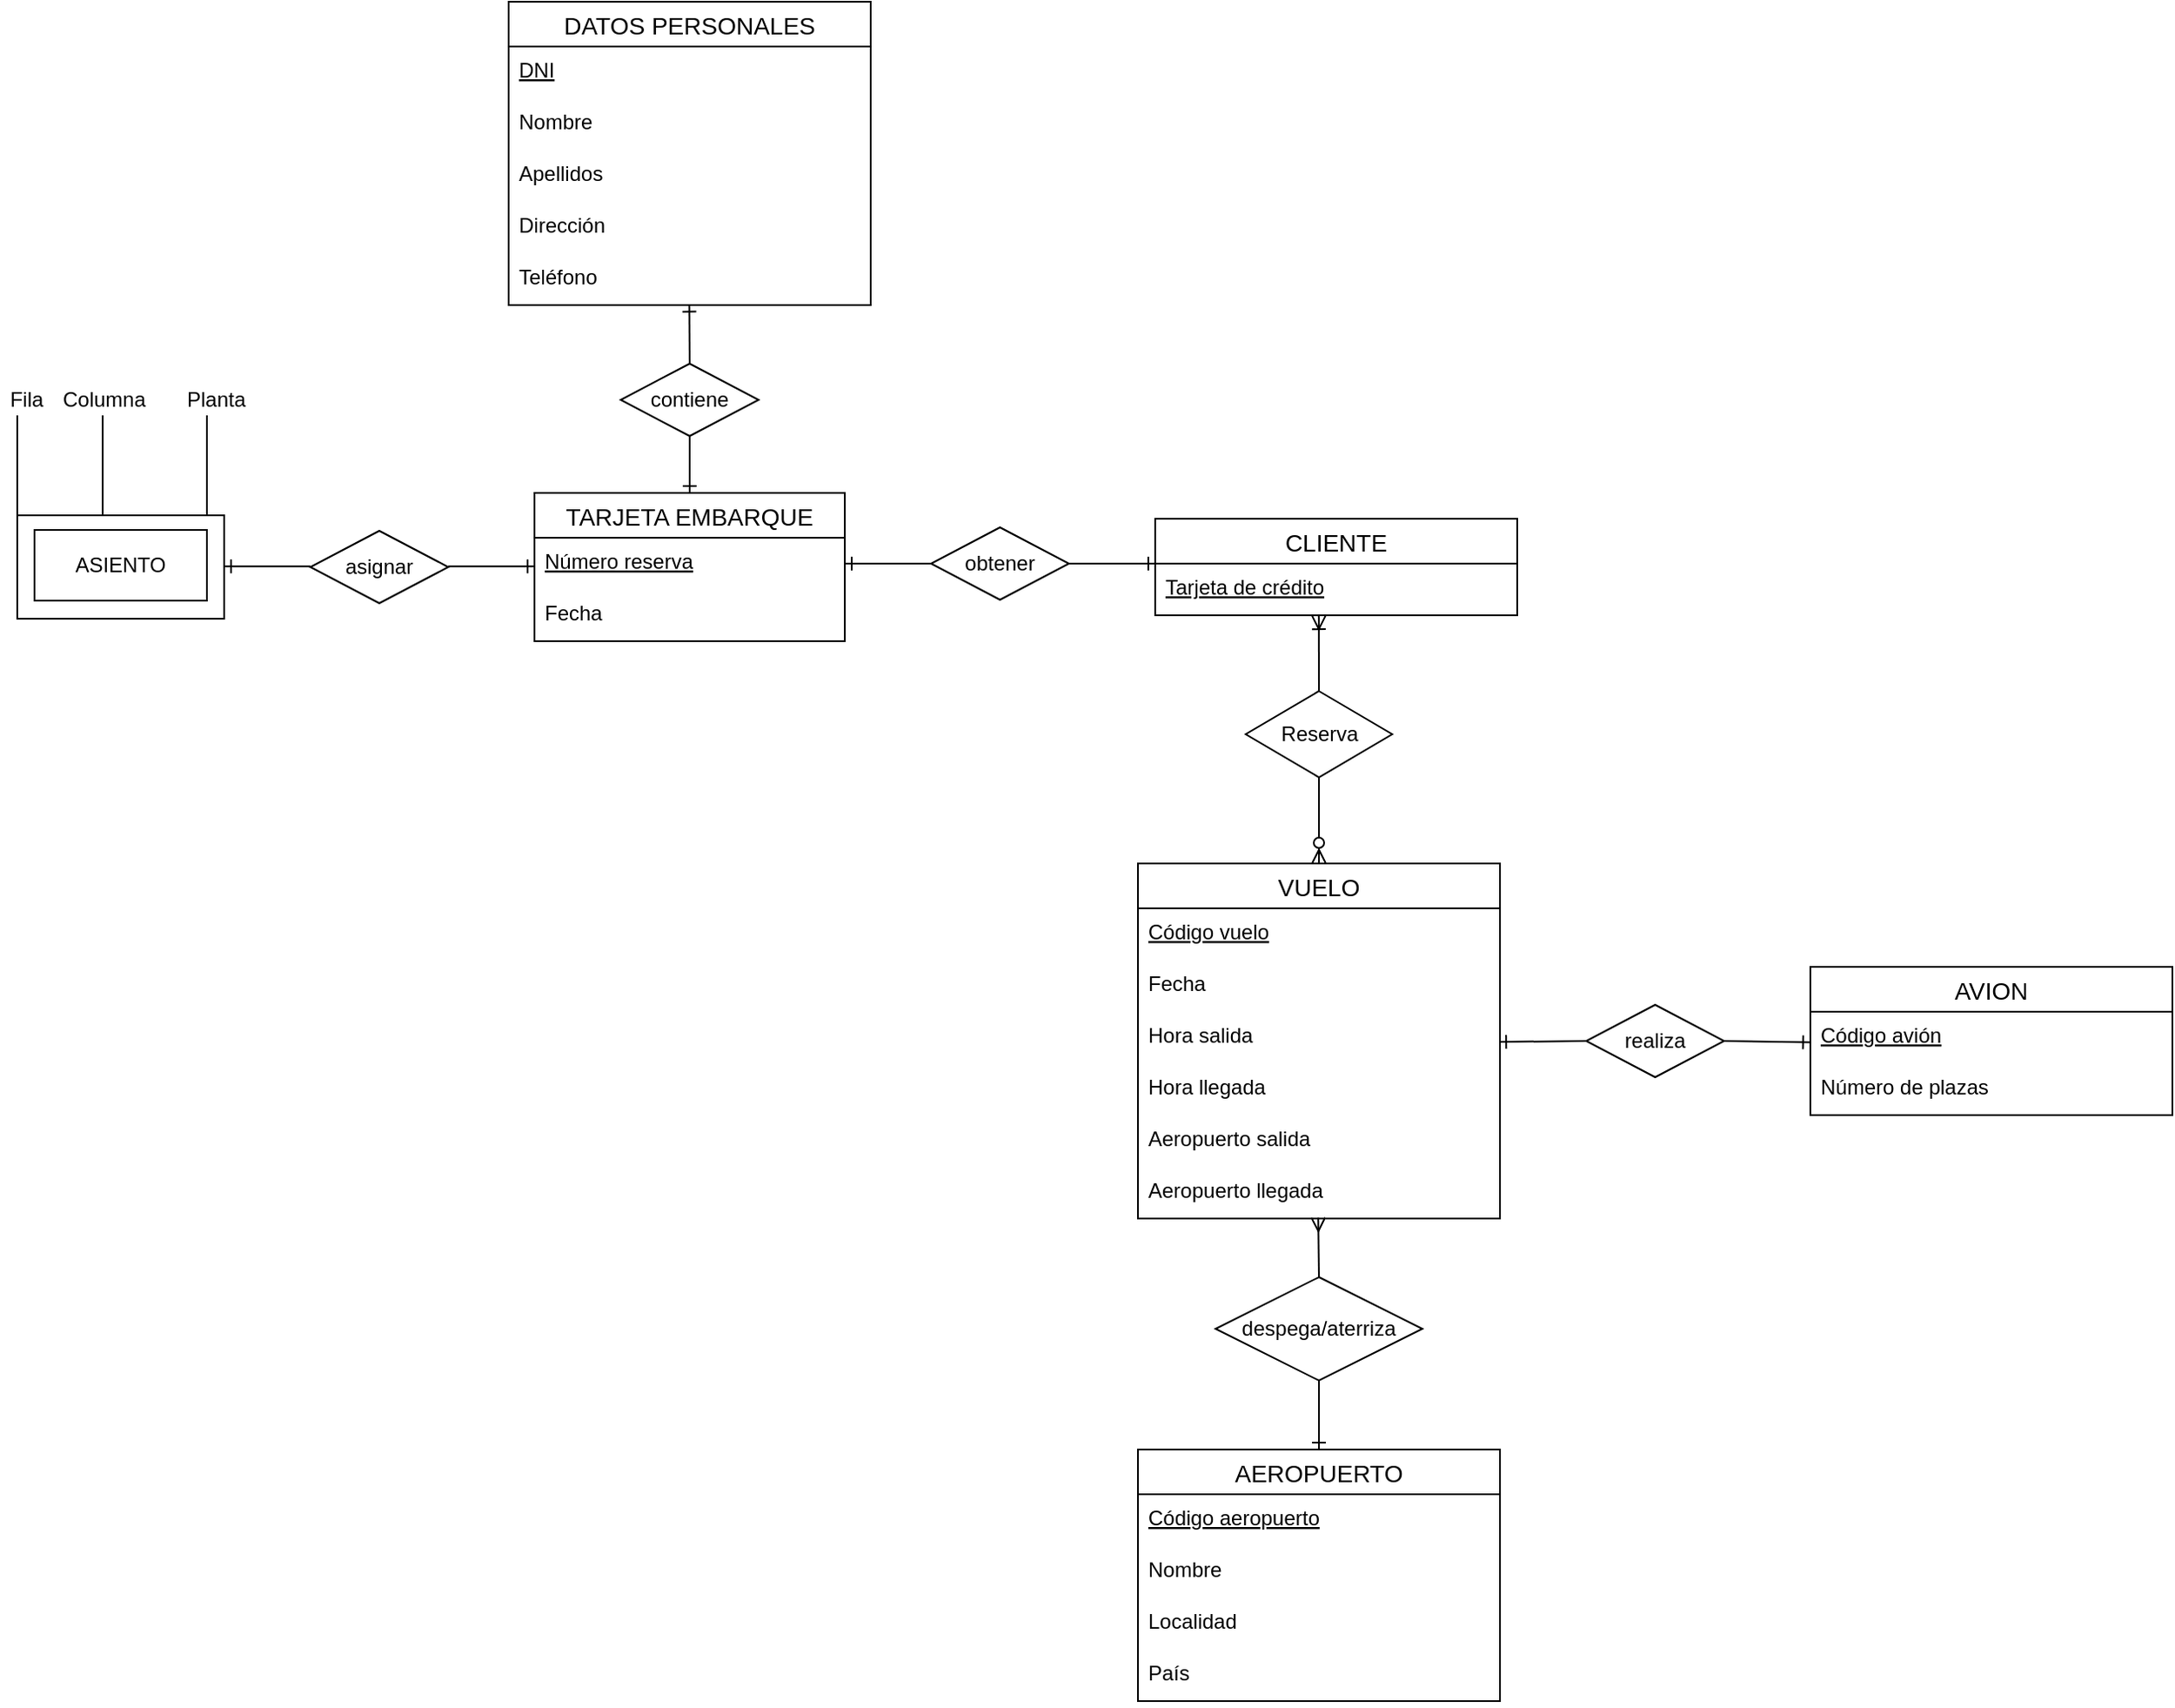 <mxfile version="17.4.6" type="device"><diagram id="R2lEEEUBdFMjLlhIrx00" name="Page-1"><mxGraphModel dx="1237" dy="1763" grid="1" gridSize="10" guides="1" tooltips="1" connect="1" arrows="1" fold="1" page="1" pageScale="1" pageWidth="850" pageHeight="1100" math="0" shadow="0" extFonts="Permanent Marker^https://fonts.googleapis.com/css?family=Permanent+Marker"><root><mxCell id="0"/><mxCell id="1" parent="0"/><mxCell id="2qilHNE_ruVfdeMMIv5n-1" value="DATOS PERSONALES" style="swimlane;fontStyle=0;childLayout=stackLayout;horizontal=1;startSize=26;horizontalStack=0;resizeParent=1;resizeParentMax=0;resizeLast=0;collapsible=1;marginBottom=0;align=center;fontSize=14;" vertex="1" parent="1"><mxGeometry x="375" y="-100" width="210" height="176" as="geometry"/></mxCell><mxCell id="2qilHNE_ruVfdeMMIv5n-2" value="DNI" style="text;strokeColor=none;fillColor=none;spacingLeft=4;spacingRight=4;overflow=hidden;rotatable=0;points=[[0,0.5],[1,0.5]];portConstraint=eastwest;fontSize=12;fontStyle=4" vertex="1" parent="2qilHNE_ruVfdeMMIv5n-1"><mxGeometry y="26" width="210" height="30" as="geometry"/></mxCell><mxCell id="2qilHNE_ruVfdeMMIv5n-3" value="Nombre" style="text;strokeColor=none;fillColor=none;spacingLeft=4;spacingRight=4;overflow=hidden;rotatable=0;points=[[0,0.5],[1,0.5]];portConstraint=eastwest;fontSize=12;" vertex="1" parent="2qilHNE_ruVfdeMMIv5n-1"><mxGeometry y="56" width="210" height="30" as="geometry"/></mxCell><mxCell id="2qilHNE_ruVfdeMMIv5n-4" value="Apellidos" style="text;strokeColor=none;fillColor=none;spacingLeft=4;spacingRight=4;overflow=hidden;rotatable=0;points=[[0,0.5],[1,0.5]];portConstraint=eastwest;fontSize=12;" vertex="1" parent="2qilHNE_ruVfdeMMIv5n-1"><mxGeometry y="86" width="210" height="30" as="geometry"/></mxCell><mxCell id="2qilHNE_ruVfdeMMIv5n-13" value="Dirección" style="text;strokeColor=none;fillColor=none;spacingLeft=4;spacingRight=4;overflow=hidden;rotatable=0;points=[[0,0.5],[1,0.5]];portConstraint=eastwest;fontSize=12;" vertex="1" parent="2qilHNE_ruVfdeMMIv5n-1"><mxGeometry y="116" width="210" height="30" as="geometry"/></mxCell><mxCell id="2qilHNE_ruVfdeMMIv5n-14" value="Teléfono" style="text;strokeColor=none;fillColor=none;spacingLeft=4;spacingRight=4;overflow=hidden;rotatable=0;points=[[0,0.5],[1,0.5]];portConstraint=eastwest;fontSize=12;" vertex="1" parent="2qilHNE_ruVfdeMMIv5n-1"><mxGeometry y="146" width="210" height="30" as="geometry"/></mxCell><mxCell id="2qilHNE_ruVfdeMMIv5n-9" value="TARJETA EMBARQUE" style="swimlane;fontStyle=0;childLayout=stackLayout;horizontal=1;startSize=26;horizontalStack=0;resizeParent=1;resizeParentMax=0;resizeLast=0;collapsible=1;marginBottom=0;align=center;fontSize=14;" vertex="1" parent="1"><mxGeometry x="390" y="185" width="180" height="86" as="geometry"/></mxCell><mxCell id="2qilHNE_ruVfdeMMIv5n-10" value="Número reserva" style="text;strokeColor=none;fillColor=none;spacingLeft=4;spacingRight=4;overflow=hidden;rotatable=0;points=[[0,0.5],[1,0.5]];portConstraint=eastwest;fontSize=12;fontStyle=4" vertex="1" parent="2qilHNE_ruVfdeMMIv5n-9"><mxGeometry y="26" width="180" height="30" as="geometry"/></mxCell><mxCell id="2qilHNE_ruVfdeMMIv5n-11" value="Fecha" style="text;strokeColor=none;fillColor=none;spacingLeft=4;spacingRight=4;overflow=hidden;rotatable=0;points=[[0,0.5],[1,0.5]];portConstraint=eastwest;fontSize=12;" vertex="1" parent="2qilHNE_ruVfdeMMIv5n-9"><mxGeometry y="56" width="180" height="30" as="geometry"/></mxCell><mxCell id="2qilHNE_ruVfdeMMIv5n-15" value="VUELO" style="swimlane;fontStyle=0;childLayout=stackLayout;horizontal=1;startSize=26;horizontalStack=0;resizeParent=1;resizeParentMax=0;resizeLast=0;collapsible=1;marginBottom=0;align=center;fontSize=14;" vertex="1" parent="1"><mxGeometry x="740" y="400" width="210" height="206" as="geometry"/></mxCell><mxCell id="2qilHNE_ruVfdeMMIv5n-16" value="Código vuelo" style="text;strokeColor=none;fillColor=none;spacingLeft=4;spacingRight=4;overflow=hidden;rotatable=0;points=[[0,0.5],[1,0.5]];portConstraint=eastwest;fontSize=12;fontStyle=4" vertex="1" parent="2qilHNE_ruVfdeMMIv5n-15"><mxGeometry y="26" width="210" height="30" as="geometry"/></mxCell><mxCell id="2qilHNE_ruVfdeMMIv5n-17" value="Fecha" style="text;strokeColor=none;fillColor=none;spacingLeft=4;spacingRight=4;overflow=hidden;rotatable=0;points=[[0,0.5],[1,0.5]];portConstraint=eastwest;fontSize=12;" vertex="1" parent="2qilHNE_ruVfdeMMIv5n-15"><mxGeometry y="56" width="210" height="30" as="geometry"/></mxCell><mxCell id="2qilHNE_ruVfdeMMIv5n-18" value="Hora salida" style="text;strokeColor=none;fillColor=none;spacingLeft=4;spacingRight=4;overflow=hidden;rotatable=0;points=[[0,0.5],[1,0.5]];portConstraint=eastwest;fontSize=12;" vertex="1" parent="2qilHNE_ruVfdeMMIv5n-15"><mxGeometry y="86" width="210" height="30" as="geometry"/></mxCell><mxCell id="2qilHNE_ruVfdeMMIv5n-19" value="Hora llegada" style="text;strokeColor=none;fillColor=none;spacingLeft=4;spacingRight=4;overflow=hidden;rotatable=0;points=[[0,0.5],[1,0.5]];portConstraint=eastwest;fontSize=12;" vertex="1" parent="2qilHNE_ruVfdeMMIv5n-15"><mxGeometry y="116" width="210" height="30" as="geometry"/></mxCell><mxCell id="2qilHNE_ruVfdeMMIv5n-20" value="Aeropuerto salida" style="text;strokeColor=none;fillColor=none;spacingLeft=4;spacingRight=4;overflow=hidden;rotatable=0;points=[[0,0.5],[1,0.5]];portConstraint=eastwest;fontSize=12;" vertex="1" parent="2qilHNE_ruVfdeMMIv5n-15"><mxGeometry y="146" width="210" height="30" as="geometry"/></mxCell><mxCell id="2qilHNE_ruVfdeMMIv5n-21" value="Aeropuerto llegada" style="text;strokeColor=none;fillColor=none;spacingLeft=4;spacingRight=4;overflow=hidden;rotatable=0;points=[[0,0.5],[1,0.5]];portConstraint=eastwest;fontSize=12;" vertex="1" parent="2qilHNE_ruVfdeMMIv5n-15"><mxGeometry y="176" width="210" height="30" as="geometry"/></mxCell><mxCell id="2qilHNE_ruVfdeMMIv5n-22" value="AEROPUERTO" style="swimlane;fontStyle=0;childLayout=stackLayout;horizontal=1;startSize=26;horizontalStack=0;resizeParent=1;resizeParentMax=0;resizeLast=0;collapsible=1;marginBottom=0;align=center;fontSize=14;" vertex="1" parent="1"><mxGeometry x="740" y="740" width="210" height="146" as="geometry"/></mxCell><mxCell id="2qilHNE_ruVfdeMMIv5n-23" value="Código aeropuerto" style="text;strokeColor=none;fillColor=none;spacingLeft=4;spacingRight=4;overflow=hidden;rotatable=0;points=[[0,0.5],[1,0.5]];portConstraint=eastwest;fontSize=12;fontStyle=4" vertex="1" parent="2qilHNE_ruVfdeMMIv5n-22"><mxGeometry y="26" width="210" height="30" as="geometry"/></mxCell><mxCell id="2qilHNE_ruVfdeMMIv5n-24" value="Nombre" style="text;strokeColor=none;fillColor=none;spacingLeft=4;spacingRight=4;overflow=hidden;rotatable=0;points=[[0,0.5],[1,0.5]];portConstraint=eastwest;fontSize=12;" vertex="1" parent="2qilHNE_ruVfdeMMIv5n-22"><mxGeometry y="56" width="210" height="30" as="geometry"/></mxCell><mxCell id="2qilHNE_ruVfdeMMIv5n-25" value="Localidad" style="text;strokeColor=none;fillColor=none;spacingLeft=4;spacingRight=4;overflow=hidden;rotatable=0;points=[[0,0.5],[1,0.5]];portConstraint=eastwest;fontSize=12;" vertex="1" parent="2qilHNE_ruVfdeMMIv5n-22"><mxGeometry y="86" width="210" height="30" as="geometry"/></mxCell><mxCell id="2qilHNE_ruVfdeMMIv5n-26" value="País" style="text;strokeColor=none;fillColor=none;spacingLeft=4;spacingRight=4;overflow=hidden;rotatable=0;points=[[0,0.5],[1,0.5]];portConstraint=eastwest;fontSize=12;" vertex="1" parent="2qilHNE_ruVfdeMMIv5n-22"><mxGeometry y="116" width="210" height="30" as="geometry"/></mxCell><mxCell id="2qilHNE_ruVfdeMMIv5n-29" value="AVION" style="swimlane;fontStyle=0;childLayout=stackLayout;horizontal=1;startSize=26;horizontalStack=0;resizeParent=1;resizeParentMax=0;resizeLast=0;collapsible=1;marginBottom=0;align=center;fontSize=14;" vertex="1" parent="1"><mxGeometry x="1130" y="460" width="210" height="86" as="geometry"/></mxCell><mxCell id="2qilHNE_ruVfdeMMIv5n-30" value="Código avión" style="text;strokeColor=none;fillColor=none;spacingLeft=4;spacingRight=4;overflow=hidden;rotatable=0;points=[[0,0.5],[1,0.5]];portConstraint=eastwest;fontSize=12;fontStyle=4" vertex="1" parent="2qilHNE_ruVfdeMMIv5n-29"><mxGeometry y="26" width="210" height="30" as="geometry"/></mxCell><mxCell id="2qilHNE_ruVfdeMMIv5n-31" value="Número de plazas" style="text;strokeColor=none;fillColor=none;spacingLeft=4;spacingRight=4;overflow=hidden;rotatable=0;points=[[0,0.5],[1,0.5]];portConstraint=eastwest;fontSize=12;" vertex="1" parent="2qilHNE_ruVfdeMMIv5n-29"><mxGeometry y="56" width="210" height="30" as="geometry"/></mxCell><mxCell id="2qilHNE_ruVfdeMMIv5n-34" value="asignar" style="shape=rhombus;perimeter=rhombusPerimeter;whiteSpace=wrap;html=1;align=center;" vertex="1" parent="1"><mxGeometry x="260" y="207" width="80" height="42" as="geometry"/></mxCell><mxCell id="2qilHNE_ruVfdeMMIv5n-35" value="CLIENTE" style="swimlane;fontStyle=0;childLayout=stackLayout;horizontal=1;startSize=26;horizontalStack=0;resizeParent=1;resizeParentMax=0;resizeLast=0;collapsible=1;marginBottom=0;align=center;fontSize=14;" vertex="1" parent="1"><mxGeometry x="750" y="200" width="210" height="56" as="geometry"/></mxCell><mxCell id="2qilHNE_ruVfdeMMIv5n-36" value="Tarjeta de crédito" style="text;strokeColor=none;fillColor=none;spacingLeft=4;spacingRight=4;overflow=hidden;rotatable=0;points=[[0,0.5],[1,0.5]];portConstraint=eastwest;fontSize=12;fontStyle=4" vertex="1" parent="2qilHNE_ruVfdeMMIv5n-35"><mxGeometry y="26" width="210" height="30" as="geometry"/></mxCell><mxCell id="2qilHNE_ruVfdeMMIv5n-41" value="Reserva" style="shape=rhombus;perimeter=rhombusPerimeter;whiteSpace=wrap;html=1;align=center;" vertex="1" parent="1"><mxGeometry x="802.5" y="300" width="85" height="50" as="geometry"/></mxCell><mxCell id="2qilHNE_ruVfdeMMIv5n-42" value="obtener" style="shape=rhombus;perimeter=rhombusPerimeter;whiteSpace=wrap;html=1;align=center;" vertex="1" parent="1"><mxGeometry x="620" y="205" width="80" height="42" as="geometry"/></mxCell><mxCell id="2qilHNE_ruVfdeMMIv5n-43" value="contiene" style="shape=rhombus;perimeter=rhombusPerimeter;whiteSpace=wrap;html=1;align=center;" vertex="1" parent="1"><mxGeometry x="440" y="110" width="80" height="42" as="geometry"/></mxCell><mxCell id="2qilHNE_ruVfdeMMIv5n-44" value="despega/aterriza" style="shape=rhombus;perimeter=rhombusPerimeter;whiteSpace=wrap;html=1;align=center;" vertex="1" parent="1"><mxGeometry x="785" y="640" width="120" height="60" as="geometry"/></mxCell><mxCell id="2qilHNE_ruVfdeMMIv5n-45" value="realiza" style="shape=rhombus;perimeter=rhombusPerimeter;whiteSpace=wrap;html=1;align=center;" vertex="1" parent="1"><mxGeometry x="1000" y="482" width="80" height="42" as="geometry"/></mxCell><mxCell id="2qilHNE_ruVfdeMMIv5n-46" value="" style="fontSize=12;html=1;endArrow=ERone;endFill=1;rounded=0;entryX=1;entryY=0.5;entryDx=0;entryDy=0;exitX=0;exitY=0.5;exitDx=0;exitDy=0;" edge="1" parent="1" source="2qilHNE_ruVfdeMMIv5n-42" target="2qilHNE_ruVfdeMMIv5n-10"><mxGeometry width="100" height="100" relative="1" as="geometry"><mxPoint x="590" y="320" as="sourcePoint"/><mxPoint x="690" y="220" as="targetPoint"/></mxGeometry></mxCell><mxCell id="2qilHNE_ruVfdeMMIv5n-47" value="" style="fontSize=12;html=1;endArrow=ERone;endFill=1;rounded=0;exitX=1;exitY=0.5;exitDx=0;exitDy=0;" edge="1" parent="1" source="2qilHNE_ruVfdeMMIv5n-42"><mxGeometry width="100" height="100" relative="1" as="geometry"><mxPoint x="630" y="236.0" as="sourcePoint"/><mxPoint x="750" y="226" as="targetPoint"/></mxGeometry></mxCell><mxCell id="2qilHNE_ruVfdeMMIv5n-48" value="" style="fontSize=12;html=1;endArrow=ERone;endFill=1;rounded=0;exitX=0.5;exitY=0;exitDx=0;exitDy=0;entryX=0.499;entryY=0.993;entryDx=0;entryDy=0;entryPerimeter=0;" edge="1" parent="1" source="2qilHNE_ruVfdeMMIv5n-43" target="2qilHNE_ruVfdeMMIv5n-14"><mxGeometry width="100" height="100" relative="1" as="geometry"><mxPoint x="580" y="250" as="sourcePoint"/><mxPoint x="480" y="80" as="targetPoint"/></mxGeometry></mxCell><mxCell id="2qilHNE_ruVfdeMMIv5n-49" value="" style="fontSize=12;html=1;endArrow=ERone;endFill=1;rounded=0;exitX=0.5;exitY=1;exitDx=0;exitDy=0;entryX=0.5;entryY=0;entryDx=0;entryDy=0;" edge="1" parent="1" source="2qilHNE_ruVfdeMMIv5n-43" target="2qilHNE_ruVfdeMMIv5n-9"><mxGeometry width="100" height="100" relative="1" as="geometry"><mxPoint x="490" y="120" as="sourcePoint"/><mxPoint x="489.79" y="85.79" as="targetPoint"/></mxGeometry></mxCell><mxCell id="2qilHNE_ruVfdeMMIv5n-50" value="" style="fontSize=12;html=1;endArrow=ERone;endFill=1;rounded=0;entryX=1;entryY=0.5;entryDx=0;entryDy=0;exitX=0;exitY=0.5;exitDx=0;exitDy=0;" edge="1" parent="1"><mxGeometry width="100" height="100" relative="1" as="geometry"><mxPoint x="260" y="227.58" as="sourcePoint"/><mxPoint x="210" y="227.58" as="targetPoint"/></mxGeometry></mxCell><mxCell id="2qilHNE_ruVfdeMMIv5n-51" value="" style="fontSize=12;html=1;endArrow=ERone;endFill=1;rounded=0;exitX=1;exitY=0.5;exitDx=0;exitDy=0;" edge="1" parent="1"><mxGeometry width="100" height="100" relative="1" as="geometry"><mxPoint x="340" y="227.58" as="sourcePoint"/><mxPoint x="390" y="227.58" as="targetPoint"/></mxGeometry></mxCell><mxCell id="2qilHNE_ruVfdeMMIv5n-52" value="" style="fontSize=12;html=1;endArrow=ERoneToMany;endFill=0;rounded=0;exitX=0.5;exitY=0;exitDx=0;exitDy=0;entryX=0.452;entryY=1.002;entryDx=0;entryDy=0;entryPerimeter=0;" edge="1" parent="1" source="2qilHNE_ruVfdeMMIv5n-41" target="2qilHNE_ruVfdeMMIv5n-36"><mxGeometry width="100" height="100" relative="1" as="geometry"><mxPoint x="690" y="420" as="sourcePoint"/><mxPoint x="840" y="260" as="targetPoint"/></mxGeometry></mxCell><mxCell id="2qilHNE_ruVfdeMMIv5n-53" value="" style="fontSize=12;html=1;endArrow=ERzeroToMany;endFill=1;rounded=0;entryX=0.5;entryY=0;entryDx=0;entryDy=0;exitX=0.5;exitY=1;exitDx=0;exitDy=0;" edge="1" parent="1" source="2qilHNE_ruVfdeMMIv5n-41" target="2qilHNE_ruVfdeMMIv5n-15"><mxGeometry width="100" height="100" relative="1" as="geometry"><mxPoint x="720" y="430" as="sourcePoint"/><mxPoint x="820" y="330" as="targetPoint"/></mxGeometry></mxCell><mxCell id="2qilHNE_ruVfdeMMIv5n-54" value="" style="fontSize=12;html=1;endArrow=ERone;endFill=0;rounded=0;exitX=0.5;exitY=1;exitDx=0;exitDy=0;entryX=0.5;entryY=0;entryDx=0;entryDy=0;" edge="1" parent="1" source="2qilHNE_ruVfdeMMIv5n-44" target="2qilHNE_ruVfdeMMIv5n-22"><mxGeometry width="100" height="100" relative="1" as="geometry"><mxPoint x="760" y="780" as="sourcePoint"/><mxPoint x="860" y="680" as="targetPoint"/></mxGeometry></mxCell><mxCell id="2qilHNE_ruVfdeMMIv5n-55" value="" style="fontSize=12;html=1;endArrow=ERmany;rounded=0;exitX=0.5;exitY=0;exitDx=0;exitDy=0;entryX=0.498;entryY=0.98;entryDx=0;entryDy=0;entryPerimeter=0;" edge="1" parent="1" source="2qilHNE_ruVfdeMMIv5n-44" target="2qilHNE_ruVfdeMMIv5n-21"><mxGeometry width="100" height="100" relative="1" as="geometry"><mxPoint x="760" y="710" as="sourcePoint"/><mxPoint x="845" y="610" as="targetPoint"/></mxGeometry></mxCell><mxCell id="2qilHNE_ruVfdeMMIv5n-56" value="" style="fontSize=12;html=1;endArrow=ERone;endFill=1;rounded=0;exitX=0;exitY=0.5;exitDx=0;exitDy=0;entryX=0.998;entryY=0.584;entryDx=0;entryDy=0;entryPerimeter=0;" edge="1" parent="1" source="2qilHNE_ruVfdeMMIv5n-45" target="2qilHNE_ruVfdeMMIv5n-18"><mxGeometry width="100" height="100" relative="1" as="geometry"><mxPoint x="860" y="680" as="sourcePoint"/><mxPoint x="950" y="501" as="targetPoint"/></mxGeometry></mxCell><mxCell id="2qilHNE_ruVfdeMMIv5n-57" value="" style="fontSize=12;html=1;endArrow=ERone;endFill=1;rounded=0;entryX=-0.001;entryY=0.593;entryDx=0;entryDy=0;exitX=1;exitY=0.5;exitDx=0;exitDy=0;entryPerimeter=0;" edge="1" parent="1" source="2qilHNE_ruVfdeMMIv5n-45" target="2qilHNE_ruVfdeMMIv5n-30"><mxGeometry width="100" height="100" relative="1" as="geometry"><mxPoint x="810" y="650" as="sourcePoint"/><mxPoint x="910" y="550" as="targetPoint"/></mxGeometry></mxCell><mxCell id="2qilHNE_ruVfdeMMIv5n-60" value="ASIENTO" style="whiteSpace=wrap;html=1;align=center;rounded=0;shadow=0;fillColor=#FFFFFF;" vertex="1" parent="1"><mxGeometry x="90" y="198" width="120" height="60" as="geometry"/></mxCell><mxCell id="2qilHNE_ruVfdeMMIv5n-61" value="ASIENTO" style="rounded=0;whiteSpace=wrap;html=1;shadow=0;fillColor=#FFFFFF;" vertex="1" parent="1"><mxGeometry x="100" y="206.5" width="100" height="41" as="geometry"/></mxCell><mxCell id="2qilHNE_ruVfdeMMIv5n-62" value="" style="endArrow=none;html=1;rounded=0;entryX=0;entryY=0;entryDx=0;entryDy=0;" edge="1" parent="1" target="2qilHNE_ruVfdeMMIv5n-60"><mxGeometry width="50" height="50" relative="1" as="geometry"><mxPoint x="90" y="140" as="sourcePoint"/><mxPoint x="600" y="260" as="targetPoint"/></mxGeometry></mxCell><mxCell id="2qilHNE_ruVfdeMMIv5n-63" value="Fila" style="text;html=1;align=center;verticalAlign=middle;resizable=0;points=[];autosize=1;strokeColor=none;fillColor=none;" vertex="1" parent="1"><mxGeometry x="80" y="121" width="30" height="20" as="geometry"/></mxCell><mxCell id="2qilHNE_ruVfdeMMIv5n-64" value="" style="endArrow=none;html=1;rounded=0;entryX=0;entryY=0;entryDx=0;entryDy=0;" edge="1" parent="1"><mxGeometry width="50" height="50" relative="1" as="geometry"><mxPoint x="139.57" y="140" as="sourcePoint"/><mxPoint x="139.57" y="198.0" as="targetPoint"/></mxGeometry></mxCell><mxCell id="2qilHNE_ruVfdeMMIv5n-65" value="Columna" style="text;html=1;align=center;verticalAlign=middle;resizable=0;points=[];autosize=1;strokeColor=none;fillColor=none;" vertex="1" parent="1"><mxGeometry x="110" y="121" width="60" height="20" as="geometry"/></mxCell><mxCell id="2qilHNE_ruVfdeMMIv5n-66" value="" style="endArrow=none;html=1;rounded=0;entryX=0;entryY=0;entryDx=0;entryDy=0;" edge="1" parent="1"><mxGeometry width="50" height="50" relative="1" as="geometry"><mxPoint x="200.0" y="140" as="sourcePoint"/><mxPoint x="200.0" y="198.0" as="targetPoint"/></mxGeometry></mxCell><mxCell id="2qilHNE_ruVfdeMMIv5n-67" value="Planta" style="text;html=1;align=center;verticalAlign=middle;resizable=0;points=[];autosize=1;strokeColor=none;fillColor=none;" vertex="1" parent="1"><mxGeometry x="180" y="121" width="50" height="20" as="geometry"/></mxCell></root></mxGraphModel></diagram></mxfile>